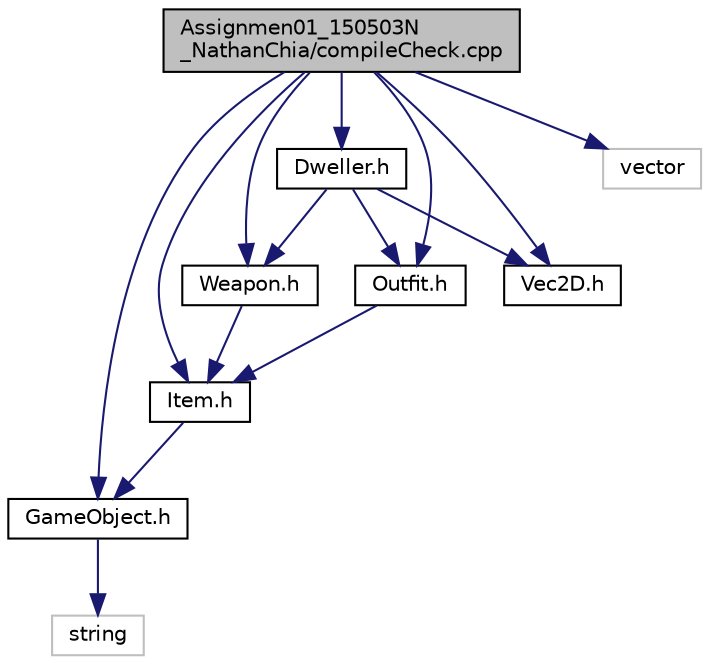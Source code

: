 digraph "Assignmen01_150503N_NathanChia/compileCheck.cpp"
{
  bgcolor="transparent";
  edge [fontname="Helvetica",fontsize="10",labelfontname="Helvetica",labelfontsize="10"];
  node [fontname="Helvetica",fontsize="10",shape=record];
  Node1 [label="Assignmen01_150503N\l_NathanChia/compileCheck.cpp",height=0.2,width=0.4,color="black", fillcolor="grey75", style="filled", fontcolor="black"];
  Node1 -> Node2 [color="midnightblue",fontsize="10",style="solid",fontname="Helvetica"];
  Node2 [label="Dweller.h",height=0.2,width=0.4,color="black",URL="$Dweller_8h.html",tooltip="Class to define a player/character. "];
  Node2 -> Node3 [color="midnightblue",fontsize="10",style="solid",fontname="Helvetica"];
  Node3 [label="Outfit.h",height=0.2,width=0.4,color="black",URL="$Outfit_8h.html",tooltip="Class to initialise Items. "];
  Node3 -> Node4 [color="midnightblue",fontsize="10",style="solid",fontname="Helvetica"];
  Node4 [label="Item.h",height=0.2,width=0.4,color="black",URL="$Item_8h.html",tooltip="Class to initialise Items. "];
  Node4 -> Node5 [color="midnightblue",fontsize="10",style="solid",fontname="Helvetica"];
  Node5 [label="GameObject.h",height=0.2,width=0.4,color="black",URL="$GameObject_8h.html",tooltip="Class to define any object within the game. "];
  Node5 -> Node6 [color="midnightblue",fontsize="10",style="solid",fontname="Helvetica"];
  Node6 [label="string",height=0.2,width=0.4,color="grey75"];
  Node2 -> Node7 [color="midnightblue",fontsize="10",style="solid",fontname="Helvetica"];
  Node7 [label="Weapon.h",height=0.2,width=0.4,color="black",URL="$Weapon_8h.html",tooltip="Class to initialise a weapon Item. "];
  Node7 -> Node4 [color="midnightblue",fontsize="10",style="solid",fontname="Helvetica"];
  Node2 -> Node8 [color="midnightblue",fontsize="10",style="solid",fontname="Helvetica"];
  Node8 [label="Vec2D.h",height=0.2,width=0.4,color="black",URL="$Vec2D_8h.html",tooltip="Struct that will define the characters Position. "];
  Node1 -> Node3 [color="midnightblue",fontsize="10",style="solid",fontname="Helvetica"];
  Node1 -> Node7 [color="midnightblue",fontsize="10",style="solid",fontname="Helvetica"];
  Node1 -> Node4 [color="midnightblue",fontsize="10",style="solid",fontname="Helvetica"];
  Node1 -> Node5 [color="midnightblue",fontsize="10",style="solid",fontname="Helvetica"];
  Node1 -> Node8 [color="midnightblue",fontsize="10",style="solid",fontname="Helvetica"];
  Node1 -> Node9 [color="midnightblue",fontsize="10",style="solid",fontname="Helvetica"];
  Node9 [label="vector",height=0.2,width=0.4,color="grey75"];
}
